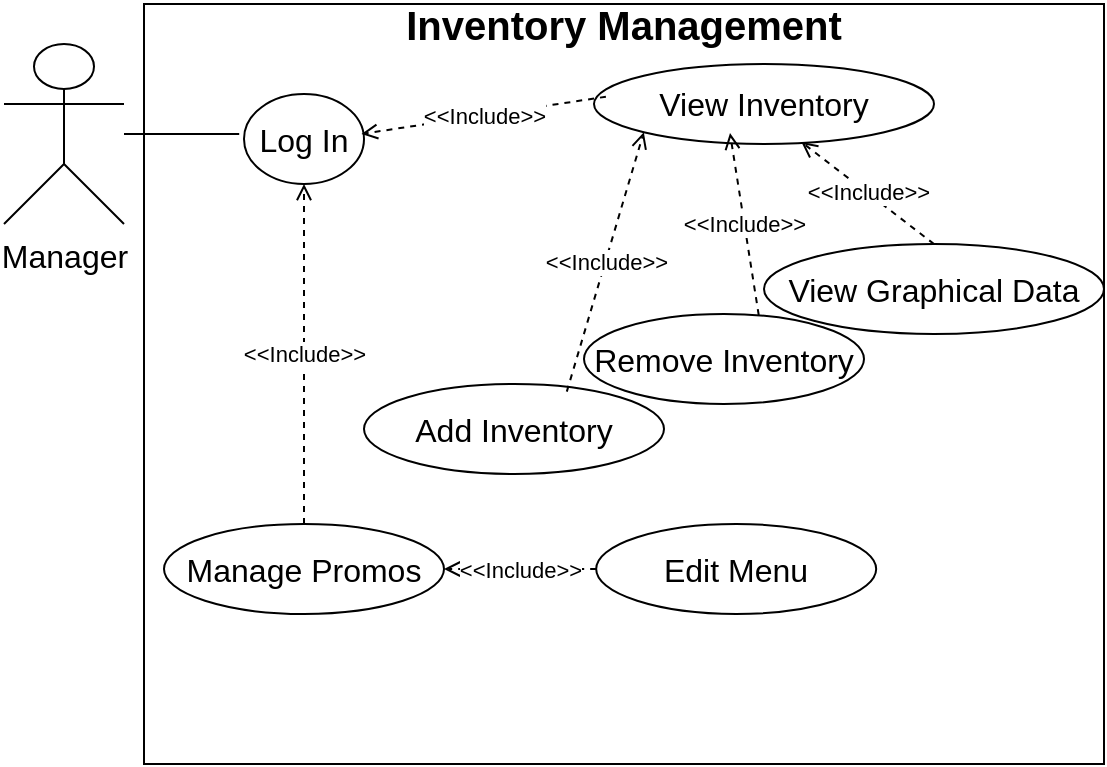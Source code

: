 <mxfile version="13.9.0" type="github">
  <diagram id="w2wjrcr9flUoTN5zD-UQ" name="Page-1">
    <mxGraphModel dx="705" dy="425" grid="1" gridSize="10" guides="1" tooltips="1" connect="1" arrows="1" fold="1" page="1" pageScale="1" pageWidth="850" pageHeight="1100" math="0" shadow="0">
      <root>
        <mxCell id="0" />
        <mxCell id="1" parent="0" />
        <mxCell id="1eVZeBFMe8PsIi9BE2N1-1" value="" style="rounded=0;whiteSpace=wrap;html=1;" parent="1" vertex="1">
          <mxGeometry x="200" y="120" width="480" height="380" as="geometry" />
        </mxCell>
        <mxCell id="1eVZeBFMe8PsIi9BE2N1-2" value="&lt;font style=&quot;font-size: 20px&quot;&gt;Inventory Management&lt;br&gt;&lt;/font&gt;" style="text;html=1;strokeColor=none;fillColor=none;align=center;verticalAlign=middle;whiteSpace=wrap;rounded=0;fontStyle=1" parent="1" vertex="1">
          <mxGeometry x="313.91" y="120" width="252.18" height="20" as="geometry" />
        </mxCell>
        <mxCell id="1eVZeBFMe8PsIi9BE2N1-3" style="edgeStyle=orthogonalEdgeStyle;rounded=0;orthogonalLoop=1;jettySize=auto;html=1;entryX=-0.04;entryY=0.445;entryDx=0;entryDy=0;entryPerimeter=0;endArrow=none;endFill=0;" parent="1" source="1eVZeBFMe8PsIi9BE2N1-4" target="1eVZeBFMe8PsIi9BE2N1-5" edge="1">
          <mxGeometry relative="1" as="geometry" />
        </mxCell>
        <mxCell id="1eVZeBFMe8PsIi9BE2N1-4" value="&lt;span style=&quot;font-size: 16px&quot;&gt;Manager&lt;/span&gt;" style="shape=umlActor;verticalLabelPosition=bottom;verticalAlign=top;html=1;outlineConnect=0;" parent="1" vertex="1">
          <mxGeometry x="130" y="140" width="60" height="90" as="geometry" />
        </mxCell>
        <mxCell id="1eVZeBFMe8PsIi9BE2N1-5" value="&lt;font style=&quot;font-size: 16px&quot;&gt;Log In&lt;/font&gt;" style="ellipse;whiteSpace=wrap;html=1;" parent="1" vertex="1">
          <mxGeometry x="250" y="165" width="60" height="45" as="geometry" />
        </mxCell>
        <mxCell id="1eVZeBFMe8PsIi9BE2N1-8" value="&lt;font style=&quot;font-size: 16px&quot;&gt;View Graphical Data&lt;/font&gt;" style="ellipse;whiteSpace=wrap;html=1;" parent="1" vertex="1">
          <mxGeometry x="510" y="240" width="170" height="45" as="geometry" />
        </mxCell>
        <mxCell id="1eVZeBFMe8PsIi9BE2N1-9" value="&amp;lt;&amp;lt;Include&amp;gt;&amp;gt;" style="rounded=0;orthogonalLoop=1;jettySize=auto;html=1;exitX=0.5;exitY=0;exitDx=0;exitDy=0;entryX=0.5;entryY=1;entryDx=0;entryDy=0;endArrow=open;endFill=0;dashed=1;" parent="1" source="1eVZeBFMe8PsIi9BE2N1-10" target="1eVZeBFMe8PsIi9BE2N1-5" edge="1">
          <mxGeometry relative="1" as="geometry" />
        </mxCell>
        <mxCell id="1eVZeBFMe8PsIi9BE2N1-10" value="&lt;font style=&quot;font-size: 16px&quot;&gt;Manage Promos&lt;/font&gt;" style="ellipse;whiteSpace=wrap;html=1;" parent="1" vertex="1">
          <mxGeometry x="210" y="380" width="140" height="45" as="geometry" />
        </mxCell>
        <mxCell id="1eVZeBFMe8PsIi9BE2N1-11" value="&lt;font style=&quot;font-size: 16px&quot;&gt;View Inventory&lt;/font&gt;" style="ellipse;whiteSpace=wrap;html=1;" parent="1" vertex="1">
          <mxGeometry x="425" y="150" width="170" height="40" as="geometry" />
        </mxCell>
        <mxCell id="1eVZeBFMe8PsIi9BE2N1-15" value="&lt;span style=&quot;font-size: 16px&quot;&gt;Add Inventory&lt;/span&gt;" style="ellipse;whiteSpace=wrap;html=1;" parent="1" vertex="1">
          <mxGeometry x="310" y="310" width="150" height="45" as="geometry" />
        </mxCell>
        <mxCell id="1eVZeBFMe8PsIi9BE2N1-16" value="&amp;lt;&amp;lt;Include&amp;gt;&amp;gt;" style="rounded=0;orthogonalLoop=1;jettySize=auto;html=1;exitX=0.5;exitY=0;exitDx=0;exitDy=0;endArrow=open;endFill=0;dashed=1;entryX=0.61;entryY=0.975;entryDx=0;entryDy=0;entryPerimeter=0;" parent="1" source="1eVZeBFMe8PsIi9BE2N1-8" target="1eVZeBFMe8PsIi9BE2N1-11" edge="1">
          <mxGeometry relative="1" as="geometry">
            <mxPoint x="439.8" y="395" as="sourcePoint" />
            <mxPoint x="439.8" y="350" as="targetPoint" />
          </mxGeometry>
        </mxCell>
        <mxCell id="1eVZeBFMe8PsIi9BE2N1-17" value="&amp;lt;&amp;lt;Include&amp;gt;&amp;gt;" style="rounded=0;orthogonalLoop=1;jettySize=auto;html=1;exitX=0.035;exitY=0.409;exitDx=0;exitDy=0;entryX=0.979;entryY=0.444;entryDx=0;entryDy=0;endArrow=open;endFill=0;dashed=1;exitPerimeter=0;entryPerimeter=0;" parent="1" source="1eVZeBFMe8PsIi9BE2N1-11" target="1eVZeBFMe8PsIi9BE2N1-5" edge="1">
          <mxGeometry relative="1" as="geometry">
            <mxPoint x="490" y="400" as="sourcePoint" />
            <mxPoint x="520" y="350" as="targetPoint" />
          </mxGeometry>
        </mxCell>
        <mxCell id="1eVZeBFMe8PsIi9BE2N1-23" value="&amp;lt;&amp;lt;Include&amp;gt;&amp;gt;" style="rounded=0;orthogonalLoop=1;jettySize=auto;html=1;exitX=0.676;exitY=0.085;exitDx=0;exitDy=0;entryX=0;entryY=1;entryDx=0;entryDy=0;endArrow=open;endFill=0;dashed=1;exitPerimeter=0;" parent="1" source="1eVZeBFMe8PsIi9BE2N1-15" target="1eVZeBFMe8PsIi9BE2N1-11" edge="1">
          <mxGeometry relative="1" as="geometry">
            <mxPoint x="380" y="508.4" as="sourcePoint" />
            <mxPoint x="381.2" y="440.0" as="targetPoint" />
          </mxGeometry>
        </mxCell>
        <mxCell id="RmDEQWJAu_xvA0UMosGH-2" value="&lt;font style=&quot;font-size: 16px&quot;&gt;Remove Inventory&lt;/font&gt;" style="ellipse;whiteSpace=wrap;html=1;" parent="1" vertex="1">
          <mxGeometry x="420" y="275" width="140" height="45" as="geometry" />
        </mxCell>
        <mxCell id="RmDEQWJAu_xvA0UMosGH-3" value="&amp;lt;&amp;lt;Include&amp;gt;&amp;gt;" style="rounded=0;orthogonalLoop=1;jettySize=auto;html=1;exitX=0.624;exitY=0.011;exitDx=0;exitDy=0;entryX=0.4;entryY=0.864;entryDx=0;entryDy=0;endArrow=open;endFill=0;dashed=1;exitPerimeter=0;entryPerimeter=0;" parent="1" source="RmDEQWJAu_xvA0UMosGH-2" target="1eVZeBFMe8PsIi9BE2N1-11" edge="1">
          <mxGeometry relative="1" as="geometry">
            <mxPoint x="421.4" y="443.825" as="sourcePoint" />
            <mxPoint x="365.44" y="218.605" as="targetPoint" />
          </mxGeometry>
        </mxCell>
        <mxCell id="_LV_Kg_tYw-UlJax6nkr-1" value="&lt;font style=&quot;font-size: 16px&quot;&gt;Edit Menu&lt;/font&gt;" style="ellipse;whiteSpace=wrap;html=1;" vertex="1" parent="1">
          <mxGeometry x="426.09" y="380" width="140" height="45" as="geometry" />
        </mxCell>
        <mxCell id="_LV_Kg_tYw-UlJax6nkr-2" value="&amp;lt;&amp;lt;Include&amp;gt;&amp;gt;" style="rounded=0;orthogonalLoop=1;jettySize=auto;html=1;exitX=0;exitY=0.5;exitDx=0;exitDy=0;entryX=1;entryY=0.5;entryDx=0;entryDy=0;endArrow=open;endFill=0;dashed=1;" edge="1" parent="1" source="_LV_Kg_tYw-UlJax6nkr-1" target="1eVZeBFMe8PsIi9BE2N1-10">
          <mxGeometry relative="1" as="geometry">
            <mxPoint x="290" y="390" as="sourcePoint" />
            <mxPoint x="290" y="220" as="targetPoint" />
          </mxGeometry>
        </mxCell>
      </root>
    </mxGraphModel>
  </diagram>
</mxfile>
